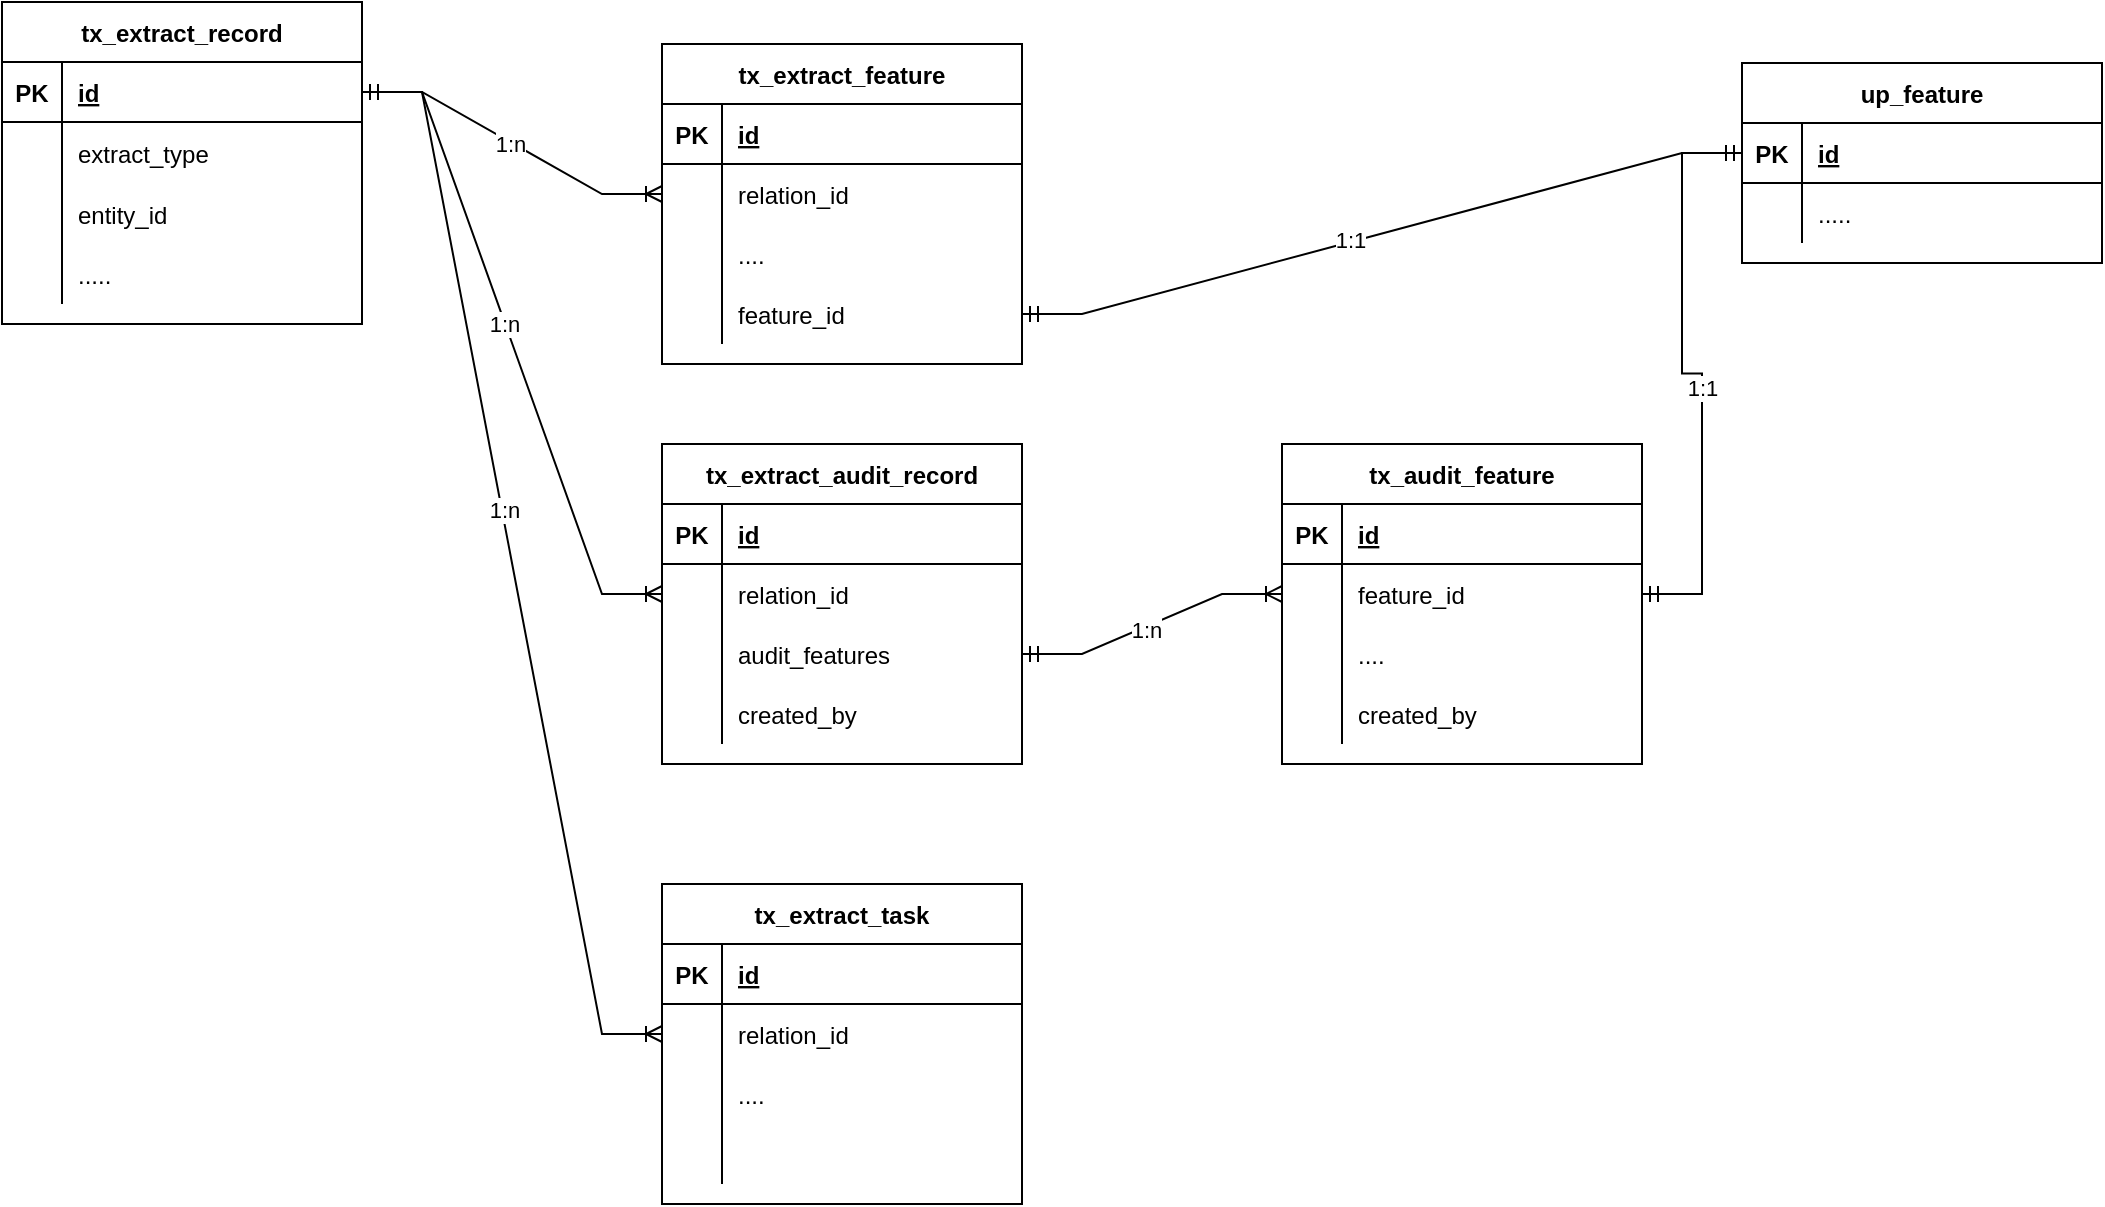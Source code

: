 <mxfile version="18.1.3" type="github">
  <diagram id="JG2SLLFLD_4IYhE0g-70" name="Page-1">
    <mxGraphModel dx="1249" dy="809" grid="1" gridSize="10" guides="1" tooltips="1" connect="1" arrows="1" fold="1" page="1" pageScale="1" pageWidth="827" pageHeight="1169" math="0" shadow="0">
      <root>
        <mxCell id="0" />
        <mxCell id="1" parent="0" />
        <mxCell id="bG7NYfdQdYNSE8If5FMd-5" value="tx_extract_record" style="shape=table;startSize=30;container=1;collapsible=1;childLayout=tableLayout;fixedRows=1;rowLines=0;fontStyle=1;align=center;resizeLast=1;" parent="1" vertex="1">
          <mxGeometry x="50" y="179" width="180" height="161" as="geometry" />
        </mxCell>
        <mxCell id="bG7NYfdQdYNSE8If5FMd-6" value="" style="shape=tableRow;horizontal=0;startSize=0;swimlaneHead=0;swimlaneBody=0;fillColor=none;collapsible=0;dropTarget=0;points=[[0,0.5],[1,0.5]];portConstraint=eastwest;top=0;left=0;right=0;bottom=1;" parent="bG7NYfdQdYNSE8If5FMd-5" vertex="1">
          <mxGeometry y="30" width="180" height="30" as="geometry" />
        </mxCell>
        <mxCell id="bG7NYfdQdYNSE8If5FMd-7" value="PK" style="shape=partialRectangle;connectable=0;fillColor=none;top=0;left=0;bottom=0;right=0;fontStyle=1;overflow=hidden;" parent="bG7NYfdQdYNSE8If5FMd-6" vertex="1">
          <mxGeometry width="30" height="30" as="geometry">
            <mxRectangle width="30" height="30" as="alternateBounds" />
          </mxGeometry>
        </mxCell>
        <mxCell id="bG7NYfdQdYNSE8If5FMd-8" value="id" style="shape=partialRectangle;connectable=0;fillColor=none;top=0;left=0;bottom=0;right=0;align=left;spacingLeft=6;fontStyle=5;overflow=hidden;" parent="bG7NYfdQdYNSE8If5FMd-6" vertex="1">
          <mxGeometry x="30" width="150" height="30" as="geometry">
            <mxRectangle width="150" height="30" as="alternateBounds" />
          </mxGeometry>
        </mxCell>
        <mxCell id="bG7NYfdQdYNSE8If5FMd-12" value="" style="shape=tableRow;horizontal=0;startSize=0;swimlaneHead=0;swimlaneBody=0;fillColor=none;collapsible=0;dropTarget=0;points=[[0,0.5],[1,0.5]];portConstraint=eastwest;top=0;left=0;right=0;bottom=0;" parent="bG7NYfdQdYNSE8If5FMd-5" vertex="1">
          <mxGeometry y="60" width="180" height="31" as="geometry" />
        </mxCell>
        <mxCell id="bG7NYfdQdYNSE8If5FMd-13" value="" style="shape=partialRectangle;connectable=0;fillColor=none;top=0;left=0;bottom=0;right=0;editable=1;overflow=hidden;" parent="bG7NYfdQdYNSE8If5FMd-12" vertex="1">
          <mxGeometry width="30" height="31" as="geometry">
            <mxRectangle width="30" height="31" as="alternateBounds" />
          </mxGeometry>
        </mxCell>
        <mxCell id="bG7NYfdQdYNSE8If5FMd-14" value="extract_type" style="shape=partialRectangle;connectable=0;fillColor=none;top=0;left=0;bottom=0;right=0;align=left;spacingLeft=6;overflow=hidden;" parent="bG7NYfdQdYNSE8If5FMd-12" vertex="1">
          <mxGeometry x="30" width="150" height="31" as="geometry">
            <mxRectangle width="150" height="31" as="alternateBounds" />
          </mxGeometry>
        </mxCell>
        <mxCell id="bG7NYfdQdYNSE8If5FMd-15" value="" style="shape=tableRow;horizontal=0;startSize=0;swimlaneHead=0;swimlaneBody=0;fillColor=none;collapsible=0;dropTarget=0;points=[[0,0.5],[1,0.5]];portConstraint=eastwest;top=0;left=0;right=0;bottom=0;" parent="bG7NYfdQdYNSE8If5FMd-5" vertex="1">
          <mxGeometry y="91" width="180" height="30" as="geometry" />
        </mxCell>
        <mxCell id="bG7NYfdQdYNSE8If5FMd-16" value="" style="shape=partialRectangle;connectable=0;fillColor=none;top=0;left=0;bottom=0;right=0;editable=1;overflow=hidden;" parent="bG7NYfdQdYNSE8If5FMd-15" vertex="1">
          <mxGeometry width="30" height="30" as="geometry">
            <mxRectangle width="30" height="30" as="alternateBounds" />
          </mxGeometry>
        </mxCell>
        <mxCell id="bG7NYfdQdYNSE8If5FMd-17" value="entity_id" style="shape=partialRectangle;connectable=0;fillColor=none;top=0;left=0;bottom=0;right=0;align=left;spacingLeft=6;overflow=hidden;" parent="bG7NYfdQdYNSE8If5FMd-15" vertex="1">
          <mxGeometry x="30" width="150" height="30" as="geometry">
            <mxRectangle width="150" height="30" as="alternateBounds" />
          </mxGeometry>
        </mxCell>
        <mxCell id="bG7NYfdQdYNSE8If5FMd-80" value="" style="shape=tableRow;horizontal=0;startSize=0;swimlaneHead=0;swimlaneBody=0;fillColor=none;collapsible=0;dropTarget=0;points=[[0,0.5],[1,0.5]];portConstraint=eastwest;top=0;left=0;right=0;bottom=0;" parent="bG7NYfdQdYNSE8If5FMd-5" vertex="1">
          <mxGeometry y="121" width="180" height="30" as="geometry" />
        </mxCell>
        <mxCell id="bG7NYfdQdYNSE8If5FMd-81" value="" style="shape=partialRectangle;connectable=0;fillColor=none;top=0;left=0;bottom=0;right=0;editable=1;overflow=hidden;" parent="bG7NYfdQdYNSE8If5FMd-80" vertex="1">
          <mxGeometry width="30" height="30" as="geometry">
            <mxRectangle width="30" height="30" as="alternateBounds" />
          </mxGeometry>
        </mxCell>
        <mxCell id="bG7NYfdQdYNSE8If5FMd-82" value="....." style="shape=partialRectangle;connectable=0;fillColor=none;top=0;left=0;bottom=0;right=0;align=left;spacingLeft=6;overflow=hidden;" parent="bG7NYfdQdYNSE8If5FMd-80" vertex="1">
          <mxGeometry x="30" width="150" height="30" as="geometry">
            <mxRectangle width="150" height="30" as="alternateBounds" />
          </mxGeometry>
        </mxCell>
        <mxCell id="bG7NYfdQdYNSE8If5FMd-18" value="tx_extract_feature" style="shape=table;startSize=30;container=1;collapsible=1;childLayout=tableLayout;fixedRows=1;rowLines=0;fontStyle=1;align=center;resizeLast=1;" parent="1" vertex="1">
          <mxGeometry x="380" y="200" width="180" height="160" as="geometry" />
        </mxCell>
        <mxCell id="bG7NYfdQdYNSE8If5FMd-19" value="" style="shape=tableRow;horizontal=0;startSize=0;swimlaneHead=0;swimlaneBody=0;fillColor=none;collapsible=0;dropTarget=0;points=[[0,0.5],[1,0.5]];portConstraint=eastwest;top=0;left=0;right=0;bottom=1;" parent="bG7NYfdQdYNSE8If5FMd-18" vertex="1">
          <mxGeometry y="30" width="180" height="30" as="geometry" />
        </mxCell>
        <mxCell id="bG7NYfdQdYNSE8If5FMd-20" value="PK" style="shape=partialRectangle;connectable=0;fillColor=none;top=0;left=0;bottom=0;right=0;fontStyle=1;overflow=hidden;" parent="bG7NYfdQdYNSE8If5FMd-19" vertex="1">
          <mxGeometry width="30" height="30" as="geometry">
            <mxRectangle width="30" height="30" as="alternateBounds" />
          </mxGeometry>
        </mxCell>
        <mxCell id="bG7NYfdQdYNSE8If5FMd-21" value="id" style="shape=partialRectangle;connectable=0;fillColor=none;top=0;left=0;bottom=0;right=0;align=left;spacingLeft=6;fontStyle=5;overflow=hidden;" parent="bG7NYfdQdYNSE8If5FMd-19" vertex="1">
          <mxGeometry x="30" width="150" height="30" as="geometry">
            <mxRectangle width="150" height="30" as="alternateBounds" />
          </mxGeometry>
        </mxCell>
        <mxCell id="bG7NYfdQdYNSE8If5FMd-22" value="" style="shape=tableRow;horizontal=0;startSize=0;swimlaneHead=0;swimlaneBody=0;fillColor=none;collapsible=0;dropTarget=0;points=[[0,0.5],[1,0.5]];portConstraint=eastwest;top=0;left=0;right=0;bottom=0;" parent="bG7NYfdQdYNSE8If5FMd-18" vertex="1">
          <mxGeometry y="60" width="180" height="30" as="geometry" />
        </mxCell>
        <mxCell id="bG7NYfdQdYNSE8If5FMd-23" value="" style="shape=partialRectangle;connectable=0;fillColor=none;top=0;left=0;bottom=0;right=0;editable=1;overflow=hidden;" parent="bG7NYfdQdYNSE8If5FMd-22" vertex="1">
          <mxGeometry width="30" height="30" as="geometry">
            <mxRectangle width="30" height="30" as="alternateBounds" />
          </mxGeometry>
        </mxCell>
        <mxCell id="bG7NYfdQdYNSE8If5FMd-24" value="relation_id" style="shape=partialRectangle;connectable=0;fillColor=none;top=0;left=0;bottom=0;right=0;align=left;spacingLeft=6;overflow=hidden;" parent="bG7NYfdQdYNSE8If5FMd-22" vertex="1">
          <mxGeometry x="30" width="150" height="30" as="geometry">
            <mxRectangle width="150" height="30" as="alternateBounds" />
          </mxGeometry>
        </mxCell>
        <mxCell id="bG7NYfdQdYNSE8If5FMd-25" value="" style="shape=tableRow;horizontal=0;startSize=0;swimlaneHead=0;swimlaneBody=0;fillColor=none;collapsible=0;dropTarget=0;points=[[0,0.5],[1,0.5]];portConstraint=eastwest;top=0;left=0;right=0;bottom=0;" parent="bG7NYfdQdYNSE8If5FMd-18" vertex="1">
          <mxGeometry y="90" width="180" height="30" as="geometry" />
        </mxCell>
        <mxCell id="bG7NYfdQdYNSE8If5FMd-26" value="" style="shape=partialRectangle;connectable=0;fillColor=none;top=0;left=0;bottom=0;right=0;editable=1;overflow=hidden;" parent="bG7NYfdQdYNSE8If5FMd-25" vertex="1">
          <mxGeometry width="30" height="30" as="geometry">
            <mxRectangle width="30" height="30" as="alternateBounds" />
          </mxGeometry>
        </mxCell>
        <mxCell id="bG7NYfdQdYNSE8If5FMd-27" value="...." style="shape=partialRectangle;connectable=0;fillColor=none;top=0;left=0;bottom=0;right=0;align=left;spacingLeft=6;overflow=hidden;" parent="bG7NYfdQdYNSE8If5FMd-25" vertex="1">
          <mxGeometry x="30" width="150" height="30" as="geometry">
            <mxRectangle width="150" height="30" as="alternateBounds" />
          </mxGeometry>
        </mxCell>
        <mxCell id="bG7NYfdQdYNSE8If5FMd-28" value="" style="shape=tableRow;horizontal=0;startSize=0;swimlaneHead=0;swimlaneBody=0;fillColor=none;collapsible=0;dropTarget=0;points=[[0,0.5],[1,0.5]];portConstraint=eastwest;top=0;left=0;right=0;bottom=0;" parent="bG7NYfdQdYNSE8If5FMd-18" vertex="1">
          <mxGeometry y="120" width="180" height="30" as="geometry" />
        </mxCell>
        <mxCell id="bG7NYfdQdYNSE8If5FMd-29" value="" style="shape=partialRectangle;connectable=0;fillColor=none;top=0;left=0;bottom=0;right=0;editable=1;overflow=hidden;" parent="bG7NYfdQdYNSE8If5FMd-28" vertex="1">
          <mxGeometry width="30" height="30" as="geometry">
            <mxRectangle width="30" height="30" as="alternateBounds" />
          </mxGeometry>
        </mxCell>
        <mxCell id="bG7NYfdQdYNSE8If5FMd-30" value="feature_id" style="shape=partialRectangle;connectable=0;fillColor=none;top=0;left=0;bottom=0;right=0;align=left;spacingLeft=6;overflow=hidden;" parent="bG7NYfdQdYNSE8If5FMd-28" vertex="1">
          <mxGeometry x="30" width="150" height="30" as="geometry">
            <mxRectangle width="150" height="30" as="alternateBounds" />
          </mxGeometry>
        </mxCell>
        <mxCell id="bG7NYfdQdYNSE8If5FMd-32" value="" style="edgeStyle=entityRelationEdgeStyle;fontSize=12;html=1;endArrow=ERmandOne;startArrow=ERmandOne;rounded=0;entryX=0;entryY=0.5;entryDx=0;entryDy=0;" parent="1" source="bG7NYfdQdYNSE8If5FMd-28" target="bG7NYfdQdYNSE8If5FMd-48" edge="1">
          <mxGeometry width="100" height="100" relative="1" as="geometry">
            <mxPoint x="100" y="510" as="sourcePoint" />
            <mxPoint x="200" y="410" as="targetPoint" />
          </mxGeometry>
        </mxCell>
        <mxCell id="bG7NYfdQdYNSE8If5FMd-95" value="1:1" style="edgeLabel;html=1;align=center;verticalAlign=middle;resizable=0;points=[];" parent="bG7NYfdQdYNSE8If5FMd-32" vertex="1" connectable="0">
          <mxGeometry x="-0.091" relative="1" as="geometry">
            <mxPoint y="-1" as="offset" />
          </mxGeometry>
        </mxCell>
        <mxCell id="bG7NYfdQdYNSE8If5FMd-33" value="tx_extract_audit_record" style="shape=table;startSize=30;container=1;collapsible=1;childLayout=tableLayout;fixedRows=1;rowLines=0;fontStyle=1;align=center;resizeLast=1;" parent="1" vertex="1">
          <mxGeometry x="380" y="400" width="180" height="160" as="geometry" />
        </mxCell>
        <mxCell id="bG7NYfdQdYNSE8If5FMd-34" value="" style="shape=tableRow;horizontal=0;startSize=0;swimlaneHead=0;swimlaneBody=0;fillColor=none;collapsible=0;dropTarget=0;points=[[0,0.5],[1,0.5]];portConstraint=eastwest;top=0;left=0;right=0;bottom=1;" parent="bG7NYfdQdYNSE8If5FMd-33" vertex="1">
          <mxGeometry y="30" width="180" height="30" as="geometry" />
        </mxCell>
        <mxCell id="bG7NYfdQdYNSE8If5FMd-35" value="PK" style="shape=partialRectangle;connectable=0;fillColor=none;top=0;left=0;bottom=0;right=0;fontStyle=1;overflow=hidden;" parent="bG7NYfdQdYNSE8If5FMd-34" vertex="1">
          <mxGeometry width="30" height="30" as="geometry">
            <mxRectangle width="30" height="30" as="alternateBounds" />
          </mxGeometry>
        </mxCell>
        <mxCell id="bG7NYfdQdYNSE8If5FMd-36" value="id" style="shape=partialRectangle;connectable=0;fillColor=none;top=0;left=0;bottom=0;right=0;align=left;spacingLeft=6;fontStyle=5;overflow=hidden;" parent="bG7NYfdQdYNSE8If5FMd-34" vertex="1">
          <mxGeometry x="30" width="150" height="30" as="geometry">
            <mxRectangle width="150" height="30" as="alternateBounds" />
          </mxGeometry>
        </mxCell>
        <mxCell id="bG7NYfdQdYNSE8If5FMd-37" value="" style="shape=tableRow;horizontal=0;startSize=0;swimlaneHead=0;swimlaneBody=0;fillColor=none;collapsible=0;dropTarget=0;points=[[0,0.5],[1,0.5]];portConstraint=eastwest;top=0;left=0;right=0;bottom=0;" parent="bG7NYfdQdYNSE8If5FMd-33" vertex="1">
          <mxGeometry y="60" width="180" height="30" as="geometry" />
        </mxCell>
        <mxCell id="bG7NYfdQdYNSE8If5FMd-38" value="" style="shape=partialRectangle;connectable=0;fillColor=none;top=0;left=0;bottom=0;right=0;editable=1;overflow=hidden;" parent="bG7NYfdQdYNSE8If5FMd-37" vertex="1">
          <mxGeometry width="30" height="30" as="geometry">
            <mxRectangle width="30" height="30" as="alternateBounds" />
          </mxGeometry>
        </mxCell>
        <mxCell id="bG7NYfdQdYNSE8If5FMd-39" value="relation_id" style="shape=partialRectangle;connectable=0;fillColor=none;top=0;left=0;bottom=0;right=0;align=left;spacingLeft=6;overflow=hidden;" parent="bG7NYfdQdYNSE8If5FMd-37" vertex="1">
          <mxGeometry x="30" width="150" height="30" as="geometry">
            <mxRectangle width="150" height="30" as="alternateBounds" />
          </mxGeometry>
        </mxCell>
        <mxCell id="bG7NYfdQdYNSE8If5FMd-40" value="" style="shape=tableRow;horizontal=0;startSize=0;swimlaneHead=0;swimlaneBody=0;fillColor=none;collapsible=0;dropTarget=0;points=[[0,0.5],[1,0.5]];portConstraint=eastwest;top=0;left=0;right=0;bottom=0;" parent="bG7NYfdQdYNSE8If5FMd-33" vertex="1">
          <mxGeometry y="90" width="180" height="30" as="geometry" />
        </mxCell>
        <mxCell id="bG7NYfdQdYNSE8If5FMd-41" value="" style="shape=partialRectangle;connectable=0;fillColor=none;top=0;left=0;bottom=0;right=0;editable=1;overflow=hidden;" parent="bG7NYfdQdYNSE8If5FMd-40" vertex="1">
          <mxGeometry width="30" height="30" as="geometry">
            <mxRectangle width="30" height="30" as="alternateBounds" />
          </mxGeometry>
        </mxCell>
        <mxCell id="bG7NYfdQdYNSE8If5FMd-42" value="audit_features" style="shape=partialRectangle;connectable=0;fillColor=none;top=0;left=0;bottom=0;right=0;align=left;spacingLeft=6;overflow=hidden;" parent="bG7NYfdQdYNSE8If5FMd-40" vertex="1">
          <mxGeometry x="30" width="150" height="30" as="geometry">
            <mxRectangle width="150" height="30" as="alternateBounds" />
          </mxGeometry>
        </mxCell>
        <mxCell id="bG7NYfdQdYNSE8If5FMd-43" value="" style="shape=tableRow;horizontal=0;startSize=0;swimlaneHead=0;swimlaneBody=0;fillColor=none;collapsible=0;dropTarget=0;points=[[0,0.5],[1,0.5]];portConstraint=eastwest;top=0;left=0;right=0;bottom=0;" parent="bG7NYfdQdYNSE8If5FMd-33" vertex="1">
          <mxGeometry y="120" width="180" height="30" as="geometry" />
        </mxCell>
        <mxCell id="bG7NYfdQdYNSE8If5FMd-44" value="" style="shape=partialRectangle;connectable=0;fillColor=none;top=0;left=0;bottom=0;right=0;editable=1;overflow=hidden;" parent="bG7NYfdQdYNSE8If5FMd-43" vertex="1">
          <mxGeometry width="30" height="30" as="geometry">
            <mxRectangle width="30" height="30" as="alternateBounds" />
          </mxGeometry>
        </mxCell>
        <mxCell id="bG7NYfdQdYNSE8If5FMd-45" value="created_by" style="shape=partialRectangle;connectable=0;fillColor=none;top=0;left=0;bottom=0;right=0;align=left;spacingLeft=6;overflow=hidden;" parent="bG7NYfdQdYNSE8If5FMd-43" vertex="1">
          <mxGeometry x="30" width="150" height="30" as="geometry">
            <mxRectangle width="150" height="30" as="alternateBounds" />
          </mxGeometry>
        </mxCell>
        <mxCell id="bG7NYfdQdYNSE8If5FMd-47" value="up_feature" style="shape=table;startSize=30;container=1;collapsible=1;childLayout=tableLayout;fixedRows=1;rowLines=0;fontStyle=1;align=center;resizeLast=1;" parent="1" vertex="1">
          <mxGeometry x="920" y="209.5" width="180" height="100" as="geometry" />
        </mxCell>
        <mxCell id="bG7NYfdQdYNSE8If5FMd-48" value="" style="shape=tableRow;horizontal=0;startSize=0;swimlaneHead=0;swimlaneBody=0;fillColor=none;collapsible=0;dropTarget=0;points=[[0,0.5],[1,0.5]];portConstraint=eastwest;top=0;left=0;right=0;bottom=1;" parent="bG7NYfdQdYNSE8If5FMd-47" vertex="1">
          <mxGeometry y="30" width="180" height="30" as="geometry" />
        </mxCell>
        <mxCell id="bG7NYfdQdYNSE8If5FMd-49" value="PK" style="shape=partialRectangle;connectable=0;fillColor=none;top=0;left=0;bottom=0;right=0;fontStyle=1;overflow=hidden;" parent="bG7NYfdQdYNSE8If5FMd-48" vertex="1">
          <mxGeometry width="30" height="30" as="geometry">
            <mxRectangle width="30" height="30" as="alternateBounds" />
          </mxGeometry>
        </mxCell>
        <mxCell id="bG7NYfdQdYNSE8If5FMd-50" value="id" style="shape=partialRectangle;connectable=0;fillColor=none;top=0;left=0;bottom=0;right=0;align=left;spacingLeft=6;fontStyle=5;overflow=hidden;" parent="bG7NYfdQdYNSE8If5FMd-48" vertex="1">
          <mxGeometry x="30" width="150" height="30" as="geometry">
            <mxRectangle width="150" height="30" as="alternateBounds" />
          </mxGeometry>
        </mxCell>
        <mxCell id="bG7NYfdQdYNSE8If5FMd-57" value="" style="shape=tableRow;horizontal=0;startSize=0;swimlaneHead=0;swimlaneBody=0;fillColor=none;collapsible=0;dropTarget=0;points=[[0,0.5],[1,0.5]];portConstraint=eastwest;top=0;left=0;right=0;bottom=0;" parent="bG7NYfdQdYNSE8If5FMd-47" vertex="1">
          <mxGeometry y="60" width="180" height="30" as="geometry" />
        </mxCell>
        <mxCell id="bG7NYfdQdYNSE8If5FMd-58" value="" style="shape=partialRectangle;connectable=0;fillColor=none;top=0;left=0;bottom=0;right=0;editable=1;overflow=hidden;" parent="bG7NYfdQdYNSE8If5FMd-57" vertex="1">
          <mxGeometry width="30" height="30" as="geometry">
            <mxRectangle width="30" height="30" as="alternateBounds" />
          </mxGeometry>
        </mxCell>
        <mxCell id="bG7NYfdQdYNSE8If5FMd-59" value="....." style="shape=partialRectangle;connectable=0;fillColor=none;top=0;left=0;bottom=0;right=0;align=left;spacingLeft=6;overflow=hidden;" parent="bG7NYfdQdYNSE8If5FMd-57" vertex="1">
          <mxGeometry x="30" width="150" height="30" as="geometry">
            <mxRectangle width="150" height="30" as="alternateBounds" />
          </mxGeometry>
        </mxCell>
        <mxCell id="bG7NYfdQdYNSE8If5FMd-60" value="" style="edgeStyle=entityRelationEdgeStyle;fontSize=12;html=1;endArrow=ERoneToMany;startArrow=ERmandOne;rounded=0;entryX=0;entryY=0.5;entryDx=0;entryDy=0;exitX=1;exitY=0.5;exitDx=0;exitDy=0;" parent="1" source="bG7NYfdQdYNSE8If5FMd-6" target="bG7NYfdQdYNSE8If5FMd-22" edge="1">
          <mxGeometry width="100" height="100" relative="1" as="geometry">
            <mxPoint x="140" y="490" as="sourcePoint" />
            <mxPoint x="240" y="390" as="targetPoint" />
          </mxGeometry>
        </mxCell>
        <mxCell id="bG7NYfdQdYNSE8If5FMd-92" value="1:n" style="edgeLabel;html=1;align=center;verticalAlign=middle;resizable=0;points=[];" parent="bG7NYfdQdYNSE8If5FMd-60" vertex="1" connectable="0">
          <mxGeometry x="-0.008" y="-1" relative="1" as="geometry">
            <mxPoint as="offset" />
          </mxGeometry>
        </mxCell>
        <mxCell id="bG7NYfdQdYNSE8If5FMd-61" value="" style="edgeStyle=entityRelationEdgeStyle;fontSize=12;html=1;endArrow=ERoneToMany;startArrow=ERmandOne;rounded=0;entryX=0;entryY=0.5;entryDx=0;entryDy=0;exitX=1;exitY=0.5;exitDx=0;exitDy=0;" parent="1" source="bG7NYfdQdYNSE8If5FMd-6" target="bG7NYfdQdYNSE8If5FMd-37" edge="1">
          <mxGeometry width="100" height="100" relative="1" as="geometry">
            <mxPoint x="240" y="235" as="sourcePoint" />
            <mxPoint x="390" y="285" as="targetPoint" />
          </mxGeometry>
        </mxCell>
        <mxCell id="bG7NYfdQdYNSE8If5FMd-93" value="1:n" style="edgeLabel;html=1;align=center;verticalAlign=middle;resizable=0;points=[];" parent="bG7NYfdQdYNSE8If5FMd-61" vertex="1" connectable="0">
          <mxGeometry x="-0.063" y="-1" relative="1" as="geometry">
            <mxPoint as="offset" />
          </mxGeometry>
        </mxCell>
        <mxCell id="bG7NYfdQdYNSE8If5FMd-62" value="tx_extract_task" style="shape=table;startSize=30;container=1;collapsible=1;childLayout=tableLayout;fixedRows=1;rowLines=0;fontStyle=1;align=center;resizeLast=1;" parent="1" vertex="1">
          <mxGeometry x="380" y="620" width="180" height="160" as="geometry" />
        </mxCell>
        <mxCell id="bG7NYfdQdYNSE8If5FMd-63" value="" style="shape=tableRow;horizontal=0;startSize=0;swimlaneHead=0;swimlaneBody=0;fillColor=none;collapsible=0;dropTarget=0;points=[[0,0.5],[1,0.5]];portConstraint=eastwest;top=0;left=0;right=0;bottom=1;" parent="bG7NYfdQdYNSE8If5FMd-62" vertex="1">
          <mxGeometry y="30" width="180" height="30" as="geometry" />
        </mxCell>
        <mxCell id="bG7NYfdQdYNSE8If5FMd-64" value="PK" style="shape=partialRectangle;connectable=0;fillColor=none;top=0;left=0;bottom=0;right=0;fontStyle=1;overflow=hidden;" parent="bG7NYfdQdYNSE8If5FMd-63" vertex="1">
          <mxGeometry width="30" height="30" as="geometry">
            <mxRectangle width="30" height="30" as="alternateBounds" />
          </mxGeometry>
        </mxCell>
        <mxCell id="bG7NYfdQdYNSE8If5FMd-65" value="id" style="shape=partialRectangle;connectable=0;fillColor=none;top=0;left=0;bottom=0;right=0;align=left;spacingLeft=6;fontStyle=5;overflow=hidden;" parent="bG7NYfdQdYNSE8If5FMd-63" vertex="1">
          <mxGeometry x="30" width="150" height="30" as="geometry">
            <mxRectangle width="150" height="30" as="alternateBounds" />
          </mxGeometry>
        </mxCell>
        <mxCell id="bG7NYfdQdYNSE8If5FMd-66" value="" style="shape=tableRow;horizontal=0;startSize=0;swimlaneHead=0;swimlaneBody=0;fillColor=none;collapsible=0;dropTarget=0;points=[[0,0.5],[1,0.5]];portConstraint=eastwest;top=0;left=0;right=0;bottom=0;" parent="bG7NYfdQdYNSE8If5FMd-62" vertex="1">
          <mxGeometry y="60" width="180" height="30" as="geometry" />
        </mxCell>
        <mxCell id="bG7NYfdQdYNSE8If5FMd-67" value="" style="shape=partialRectangle;connectable=0;fillColor=none;top=0;left=0;bottom=0;right=0;editable=1;overflow=hidden;" parent="bG7NYfdQdYNSE8If5FMd-66" vertex="1">
          <mxGeometry width="30" height="30" as="geometry">
            <mxRectangle width="30" height="30" as="alternateBounds" />
          </mxGeometry>
        </mxCell>
        <mxCell id="bG7NYfdQdYNSE8If5FMd-68" value="relation_id" style="shape=partialRectangle;connectable=0;fillColor=none;top=0;left=0;bottom=0;right=0;align=left;spacingLeft=6;overflow=hidden;" parent="bG7NYfdQdYNSE8If5FMd-66" vertex="1">
          <mxGeometry x="30" width="150" height="30" as="geometry">
            <mxRectangle width="150" height="30" as="alternateBounds" />
          </mxGeometry>
        </mxCell>
        <mxCell id="bG7NYfdQdYNSE8If5FMd-69" value="" style="shape=tableRow;horizontal=0;startSize=0;swimlaneHead=0;swimlaneBody=0;fillColor=none;collapsible=0;dropTarget=0;points=[[0,0.5],[1,0.5]];portConstraint=eastwest;top=0;left=0;right=0;bottom=0;" parent="bG7NYfdQdYNSE8If5FMd-62" vertex="1">
          <mxGeometry y="90" width="180" height="30" as="geometry" />
        </mxCell>
        <mxCell id="bG7NYfdQdYNSE8If5FMd-70" value="" style="shape=partialRectangle;connectable=0;fillColor=none;top=0;left=0;bottom=0;right=0;editable=1;overflow=hidden;" parent="bG7NYfdQdYNSE8If5FMd-69" vertex="1">
          <mxGeometry width="30" height="30" as="geometry">
            <mxRectangle width="30" height="30" as="alternateBounds" />
          </mxGeometry>
        </mxCell>
        <mxCell id="bG7NYfdQdYNSE8If5FMd-71" value="...." style="shape=partialRectangle;connectable=0;fillColor=none;top=0;left=0;bottom=0;right=0;align=left;spacingLeft=6;overflow=hidden;" parent="bG7NYfdQdYNSE8If5FMd-69" vertex="1">
          <mxGeometry x="30" width="150" height="30" as="geometry">
            <mxRectangle width="150" height="30" as="alternateBounds" />
          </mxGeometry>
        </mxCell>
        <mxCell id="bG7NYfdQdYNSE8If5FMd-72" value="" style="shape=tableRow;horizontal=0;startSize=0;swimlaneHead=0;swimlaneBody=0;fillColor=none;collapsible=0;dropTarget=0;points=[[0,0.5],[1,0.5]];portConstraint=eastwest;top=0;left=0;right=0;bottom=0;" parent="bG7NYfdQdYNSE8If5FMd-62" vertex="1">
          <mxGeometry y="120" width="180" height="30" as="geometry" />
        </mxCell>
        <mxCell id="bG7NYfdQdYNSE8If5FMd-73" value="" style="shape=partialRectangle;connectable=0;fillColor=none;top=0;left=0;bottom=0;right=0;editable=1;overflow=hidden;" parent="bG7NYfdQdYNSE8If5FMd-72" vertex="1">
          <mxGeometry width="30" height="30" as="geometry">
            <mxRectangle width="30" height="30" as="alternateBounds" />
          </mxGeometry>
        </mxCell>
        <mxCell id="bG7NYfdQdYNSE8If5FMd-74" value="" style="shape=partialRectangle;connectable=0;fillColor=none;top=0;left=0;bottom=0;right=0;align=left;spacingLeft=6;overflow=hidden;" parent="bG7NYfdQdYNSE8If5FMd-72" vertex="1">
          <mxGeometry x="30" width="150" height="30" as="geometry">
            <mxRectangle width="150" height="30" as="alternateBounds" />
          </mxGeometry>
        </mxCell>
        <mxCell id="bG7NYfdQdYNSE8If5FMd-76" value="" style="edgeStyle=entityRelationEdgeStyle;fontSize=12;html=1;endArrow=ERoneToMany;startArrow=ERmandOne;rounded=0;entryX=0;entryY=0.5;entryDx=0;entryDy=0;exitX=1;exitY=0.5;exitDx=0;exitDy=0;" parent="1" source="bG7NYfdQdYNSE8If5FMd-6" target="bG7NYfdQdYNSE8If5FMd-66" edge="1">
          <mxGeometry width="100" height="100" relative="1" as="geometry">
            <mxPoint x="240" y="235" as="sourcePoint" />
            <mxPoint x="390" y="485" as="targetPoint" />
          </mxGeometry>
        </mxCell>
        <mxCell id="bG7NYfdQdYNSE8If5FMd-94" value="1:n" style="edgeLabel;html=1;align=center;verticalAlign=middle;resizable=0;points=[];" parent="bG7NYfdQdYNSE8If5FMd-76" vertex="1" connectable="0">
          <mxGeometry x="-0.099" y="1" relative="1" as="geometry">
            <mxPoint as="offset" />
          </mxGeometry>
        </mxCell>
        <mxCell id="lDN_UHXZ4lyjfuH9HL0h-1" value="tx_audit_feature" style="shape=table;startSize=30;container=1;collapsible=1;childLayout=tableLayout;fixedRows=1;rowLines=0;fontStyle=1;align=center;resizeLast=1;" vertex="1" parent="1">
          <mxGeometry x="690" y="400" width="180" height="160" as="geometry" />
        </mxCell>
        <mxCell id="lDN_UHXZ4lyjfuH9HL0h-2" value="" style="shape=tableRow;horizontal=0;startSize=0;swimlaneHead=0;swimlaneBody=0;fillColor=none;collapsible=0;dropTarget=0;points=[[0,0.5],[1,0.5]];portConstraint=eastwest;top=0;left=0;right=0;bottom=1;" vertex="1" parent="lDN_UHXZ4lyjfuH9HL0h-1">
          <mxGeometry y="30" width="180" height="30" as="geometry" />
        </mxCell>
        <mxCell id="lDN_UHXZ4lyjfuH9HL0h-3" value="PK" style="shape=partialRectangle;connectable=0;fillColor=none;top=0;left=0;bottom=0;right=0;fontStyle=1;overflow=hidden;" vertex="1" parent="lDN_UHXZ4lyjfuH9HL0h-2">
          <mxGeometry width="30" height="30" as="geometry">
            <mxRectangle width="30" height="30" as="alternateBounds" />
          </mxGeometry>
        </mxCell>
        <mxCell id="lDN_UHXZ4lyjfuH9HL0h-4" value="id" style="shape=partialRectangle;connectable=0;fillColor=none;top=0;left=0;bottom=0;right=0;align=left;spacingLeft=6;fontStyle=5;overflow=hidden;" vertex="1" parent="lDN_UHXZ4lyjfuH9HL0h-2">
          <mxGeometry x="30" width="150" height="30" as="geometry">
            <mxRectangle width="150" height="30" as="alternateBounds" />
          </mxGeometry>
        </mxCell>
        <mxCell id="lDN_UHXZ4lyjfuH9HL0h-5" value="" style="shape=tableRow;horizontal=0;startSize=0;swimlaneHead=0;swimlaneBody=0;fillColor=none;collapsible=0;dropTarget=0;points=[[0,0.5],[1,0.5]];portConstraint=eastwest;top=0;left=0;right=0;bottom=0;" vertex="1" parent="lDN_UHXZ4lyjfuH9HL0h-1">
          <mxGeometry y="60" width="180" height="30" as="geometry" />
        </mxCell>
        <mxCell id="lDN_UHXZ4lyjfuH9HL0h-6" value="" style="shape=partialRectangle;connectable=0;fillColor=none;top=0;left=0;bottom=0;right=0;editable=1;overflow=hidden;" vertex="1" parent="lDN_UHXZ4lyjfuH9HL0h-5">
          <mxGeometry width="30" height="30" as="geometry">
            <mxRectangle width="30" height="30" as="alternateBounds" />
          </mxGeometry>
        </mxCell>
        <mxCell id="lDN_UHXZ4lyjfuH9HL0h-7" value="feature_id" style="shape=partialRectangle;connectable=0;fillColor=none;top=0;left=0;bottom=0;right=0;align=left;spacingLeft=6;overflow=hidden;" vertex="1" parent="lDN_UHXZ4lyjfuH9HL0h-5">
          <mxGeometry x="30" width="150" height="30" as="geometry">
            <mxRectangle width="150" height="30" as="alternateBounds" />
          </mxGeometry>
        </mxCell>
        <mxCell id="lDN_UHXZ4lyjfuH9HL0h-8" value="" style="shape=tableRow;horizontal=0;startSize=0;swimlaneHead=0;swimlaneBody=0;fillColor=none;collapsible=0;dropTarget=0;points=[[0,0.5],[1,0.5]];portConstraint=eastwest;top=0;left=0;right=0;bottom=0;" vertex="1" parent="lDN_UHXZ4lyjfuH9HL0h-1">
          <mxGeometry y="90" width="180" height="30" as="geometry" />
        </mxCell>
        <mxCell id="lDN_UHXZ4lyjfuH9HL0h-9" value="" style="shape=partialRectangle;connectable=0;fillColor=none;top=0;left=0;bottom=0;right=0;editable=1;overflow=hidden;" vertex="1" parent="lDN_UHXZ4lyjfuH9HL0h-8">
          <mxGeometry width="30" height="30" as="geometry">
            <mxRectangle width="30" height="30" as="alternateBounds" />
          </mxGeometry>
        </mxCell>
        <mxCell id="lDN_UHXZ4lyjfuH9HL0h-10" value="...." style="shape=partialRectangle;connectable=0;fillColor=none;top=0;left=0;bottom=0;right=0;align=left;spacingLeft=6;overflow=hidden;" vertex="1" parent="lDN_UHXZ4lyjfuH9HL0h-8">
          <mxGeometry x="30" width="150" height="30" as="geometry">
            <mxRectangle width="150" height="30" as="alternateBounds" />
          </mxGeometry>
        </mxCell>
        <mxCell id="lDN_UHXZ4lyjfuH9HL0h-11" value="" style="shape=tableRow;horizontal=0;startSize=0;swimlaneHead=0;swimlaneBody=0;fillColor=none;collapsible=0;dropTarget=0;points=[[0,0.5],[1,0.5]];portConstraint=eastwest;top=0;left=0;right=0;bottom=0;" vertex="1" parent="lDN_UHXZ4lyjfuH9HL0h-1">
          <mxGeometry y="120" width="180" height="30" as="geometry" />
        </mxCell>
        <mxCell id="lDN_UHXZ4lyjfuH9HL0h-12" value="" style="shape=partialRectangle;connectable=0;fillColor=none;top=0;left=0;bottom=0;right=0;editable=1;overflow=hidden;" vertex="1" parent="lDN_UHXZ4lyjfuH9HL0h-11">
          <mxGeometry width="30" height="30" as="geometry">
            <mxRectangle width="30" height="30" as="alternateBounds" />
          </mxGeometry>
        </mxCell>
        <mxCell id="lDN_UHXZ4lyjfuH9HL0h-13" value="created_by" style="shape=partialRectangle;connectable=0;fillColor=none;top=0;left=0;bottom=0;right=0;align=left;spacingLeft=6;overflow=hidden;" vertex="1" parent="lDN_UHXZ4lyjfuH9HL0h-11">
          <mxGeometry x="30" width="150" height="30" as="geometry">
            <mxRectangle width="150" height="30" as="alternateBounds" />
          </mxGeometry>
        </mxCell>
        <mxCell id="lDN_UHXZ4lyjfuH9HL0h-14" value="" style="edgeStyle=entityRelationEdgeStyle;fontSize=12;html=1;endArrow=ERmandOne;startArrow=ERmandOne;rounded=0;entryX=0;entryY=0.5;entryDx=0;entryDy=0;exitX=1;exitY=0.5;exitDx=0;exitDy=0;" edge="1" parent="1" source="lDN_UHXZ4lyjfuH9HL0h-5" target="bG7NYfdQdYNSE8If5FMd-48">
          <mxGeometry width="100" height="100" relative="1" as="geometry">
            <mxPoint x="570" y="345" as="sourcePoint" />
            <mxPoint x="930" y="264.5" as="targetPoint" />
          </mxGeometry>
        </mxCell>
        <mxCell id="lDN_UHXZ4lyjfuH9HL0h-15" value="1:1" style="edgeLabel;html=1;align=center;verticalAlign=middle;resizable=0;points=[];" vertex="1" connectable="0" parent="lDN_UHXZ4lyjfuH9HL0h-14">
          <mxGeometry x="-0.091" relative="1" as="geometry">
            <mxPoint y="-1" as="offset" />
          </mxGeometry>
        </mxCell>
        <mxCell id="lDN_UHXZ4lyjfuH9HL0h-19" value="" style="edgeStyle=entityRelationEdgeStyle;fontSize=12;html=1;endArrow=ERoneToMany;startArrow=ERmandOne;rounded=0;entryX=0;entryY=0.5;entryDx=0;entryDy=0;exitX=1;exitY=0.5;exitDx=0;exitDy=0;" edge="1" parent="1" source="bG7NYfdQdYNSE8If5FMd-40" target="lDN_UHXZ4lyjfuH9HL0h-5">
          <mxGeometry width="100" height="100" relative="1" as="geometry">
            <mxPoint x="240" y="234" as="sourcePoint" />
            <mxPoint x="390" y="485" as="targetPoint" />
          </mxGeometry>
        </mxCell>
        <mxCell id="lDN_UHXZ4lyjfuH9HL0h-20" value="1:n" style="edgeLabel;html=1;align=center;verticalAlign=middle;resizable=0;points=[];" vertex="1" connectable="0" parent="lDN_UHXZ4lyjfuH9HL0h-19">
          <mxGeometry x="-0.063" y="-1" relative="1" as="geometry">
            <mxPoint as="offset" />
          </mxGeometry>
        </mxCell>
      </root>
    </mxGraphModel>
  </diagram>
</mxfile>
